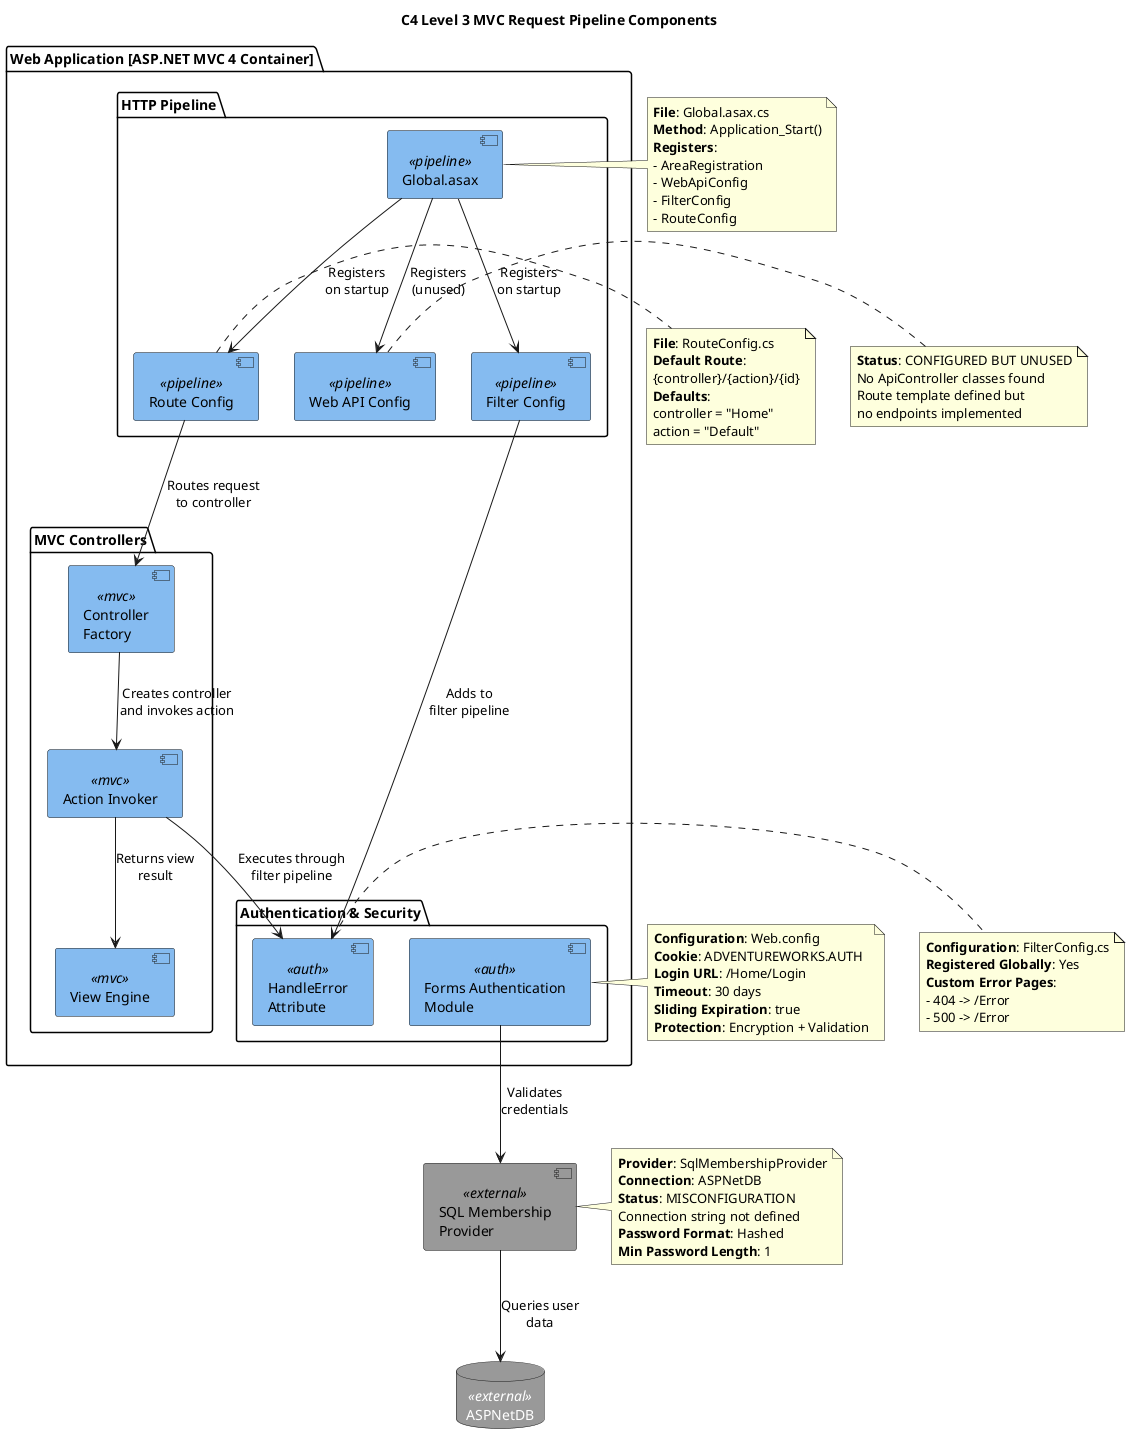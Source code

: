 @startuml
' Syntax verified: 2025-10-30
' C4 Level 3: MVC Request Pipeline Components

title C4 Level 3 MVC Request Pipeline Components

skinparam component {
    BackgroundColor<<pipeline>> #85BBF0
    BackgroundColor<<auth>> #85BBF0
    BackgroundColor<<mvc>> #85BBF0
    BackgroundColor<<external>> #999999
    FontColor black
}

skinparam database {
    BackgroundColor #999999
    FontColor white
}

package "Web Application [ASP.NET MVC 4 Container]" {

    package "HTTP Pipeline" {
        component [Global.asax] as global <<pipeline>>
        component [Route Config] as route <<pipeline>>
        component [Filter Config] as filter <<pipeline>>
        component [Web API Config] as api <<pipeline>>
    }

    package "Authentication & Security" {
        component [Forms Authentication\nModule] as forms <<auth>>
        component [HandleError\nAttribute] as errorfilter <<auth>>
    }

    package "MVC Controllers" {
        component [Controller\nFactory] as factory <<mvc>>
        component [Action Invoker] as invoker <<mvc>>
        component [View Engine] as viewengine <<mvc>>
    }
}

component [SQL Membership\nProvider] as membership <<external>>
database "ASPNetDB" as memberdb <<external>>

global --> route : Registers\non startup
global --> filter : Registers\non startup
global --> api : Registers\n(unused)

route --> factory : Routes request\nto controller
filter --> errorfilter : Adds to\nfilter pipeline

forms --> membership : Validates\ncredentials
membership --> memberdb : Queries user\ndata

factory --> invoker : Creates controller\nand invokes action
invoker --> errorfilter : Executes through\nfilter pipeline
invoker --> viewengine : Returns view\nresult

note right of global
  **File**: Global.asax.cs
  **Method**: Application_Start()
  **Registers**:
  - AreaRegistration
  - WebApiConfig
  - FilterConfig
  - RouteConfig
end note

note right of route
  **File**: RouteConfig.cs
  **Default Route**:
  {controller}/{action}/{id}
  **Defaults**:
  controller = "Home"
  action = "Default"
end note

note right of forms
  **Configuration**: Web.config
  **Cookie**: ADVENTUREWORKS.AUTH
  **Login URL**: ~/Home/Login
  **Timeout**: 30 days
  **Sliding Expiration**: true
  **Protection**: Encryption + Validation
end note

note right of membership
  **Provider**: SqlMembershipProvider
  **Connection**: ASPNetDB
  **Status**: MISCONFIGURATION
  Connection string not defined
  **Password Format**: Hashed
  **Min Password Length**: 1
end note

note right of errorfilter
  **Configuration**: FilterConfig.cs
  **Registered Globally**: Yes
  **Custom Error Pages**:
  - 404 -> ~/Error
  - 500 -> ~/Error
end note

note left of api
  **Status**: CONFIGURED BUT UNUSED
  No ApiController classes found
  Route template defined but
  no endpoints implemented
end note

@enduml
